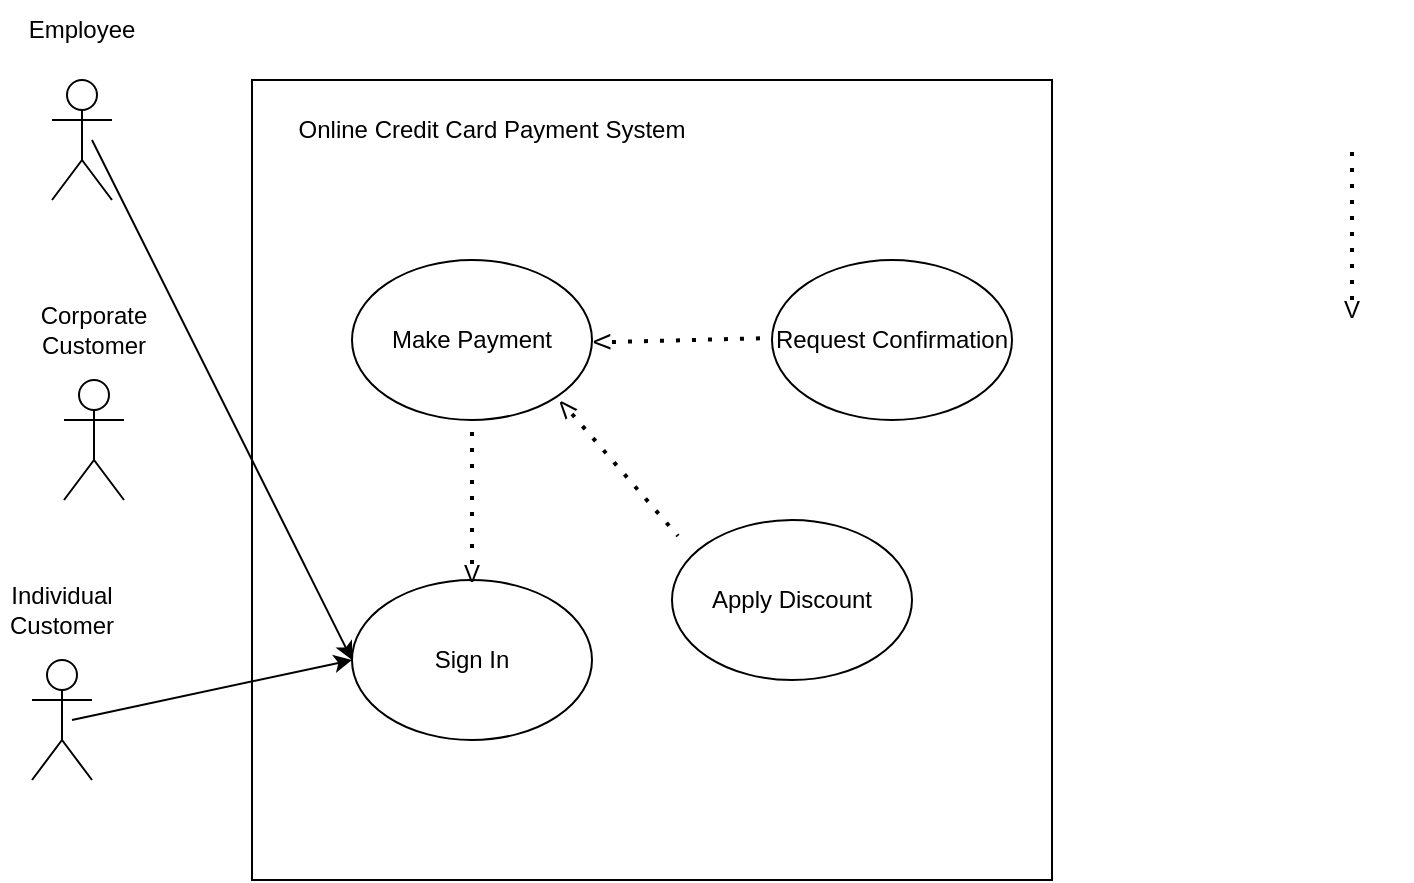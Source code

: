 <mxfile version="24.8.3">
  <diagram name="Page-1" id="BeLVxV9uaGs0DWx5FRq9">
    <mxGraphModel dx="594" dy="636" grid="1" gridSize="10" guides="1" tooltips="1" connect="1" arrows="1" fold="1" page="1" pageScale="1" pageWidth="850" pageHeight="1100" math="0" shadow="0">
      <root>
        <mxCell id="0" />
        <mxCell id="1" parent="0" />
        <mxCell id="3LZYcf3ecd13g1_J7bfZ-35" value="" style="group" vertex="1" connectable="0" parent="1">
          <mxGeometry x="210" y="130" width="400" height="400" as="geometry" />
        </mxCell>
        <mxCell id="3LZYcf3ecd13g1_J7bfZ-20" value="" style="whiteSpace=wrap;html=1;aspect=fixed;" vertex="1" parent="3LZYcf3ecd13g1_J7bfZ-35">
          <mxGeometry width="400" height="400" as="geometry" />
        </mxCell>
        <mxCell id="3LZYcf3ecd13g1_J7bfZ-34" value="Online Credit Card Payment System" style="text;html=1;align=center;verticalAlign=middle;whiteSpace=wrap;rounded=0;" vertex="1" parent="3LZYcf3ecd13g1_J7bfZ-35">
          <mxGeometry x="10" y="10" width="220" height="30" as="geometry" />
        </mxCell>
        <mxCell id="3LZYcf3ecd13g1_J7bfZ-19" value="&lt;div&gt;Sign In&lt;/div&gt;" style="ellipse;whiteSpace=wrap;html=1;" vertex="1" parent="3LZYcf3ecd13g1_J7bfZ-35">
          <mxGeometry x="50" y="250" width="120" height="80" as="geometry" />
        </mxCell>
        <mxCell id="3LZYcf3ecd13g1_J7bfZ-32" value="Apply Discount" style="ellipse;whiteSpace=wrap;html=1;" vertex="1" parent="3LZYcf3ecd13g1_J7bfZ-35">
          <mxGeometry x="210" y="220" width="120" height="80" as="geometry" />
        </mxCell>
        <mxCell id="3LZYcf3ecd13g1_J7bfZ-18" value="Make Payment" style="ellipse;whiteSpace=wrap;html=1;" vertex="1" parent="3LZYcf3ecd13g1_J7bfZ-35">
          <mxGeometry x="50" y="90" width="120" height="80" as="geometry" />
        </mxCell>
        <mxCell id="3LZYcf3ecd13g1_J7bfZ-33" value="Request Confirmation" style="ellipse;whiteSpace=wrap;html=1;" vertex="1" parent="3LZYcf3ecd13g1_J7bfZ-35">
          <mxGeometry x="260" y="90" width="120" height="80" as="geometry" />
        </mxCell>
        <mxCell id="3LZYcf3ecd13g1_J7bfZ-81" value="" style="group" vertex="1" connectable="0" parent="3LZYcf3ecd13g1_J7bfZ-35">
          <mxGeometry x="80" y="170" width="60" height="90" as="geometry" />
        </mxCell>
        <mxCell id="3LZYcf3ecd13g1_J7bfZ-82" value="" style="endArrow=none;dashed=1;html=1;dashPattern=1 3;strokeWidth=2;rounded=0;" edge="1" parent="3LZYcf3ecd13g1_J7bfZ-81">
          <mxGeometry width="50" height="50" relative="1" as="geometry">
            <mxPoint x="30" y="72" as="sourcePoint" />
            <mxPoint x="30" as="targetPoint" />
          </mxGeometry>
        </mxCell>
        <mxCell id="3LZYcf3ecd13g1_J7bfZ-83" value="V" style="text;html=1;align=center;verticalAlign=middle;whiteSpace=wrap;rounded=0;" vertex="1" parent="3LZYcf3ecd13g1_J7bfZ-81">
          <mxGeometry y="63" width="60" height="27" as="geometry" />
        </mxCell>
        <mxCell id="3LZYcf3ecd13g1_J7bfZ-86" value="" style="group;rotation=139;" vertex="1" connectable="0" parent="3LZYcf3ecd13g1_J7bfZ-35">
          <mxGeometry x="150" y="140" width="60" height="100" as="geometry" />
        </mxCell>
        <mxCell id="3LZYcf3ecd13g1_J7bfZ-87" value="" style="endArrow=none;dashed=1;html=1;dashPattern=1 3;strokeWidth=2;rounded=0;" edge="1" parent="3LZYcf3ecd13g1_J7bfZ-86">
          <mxGeometry width="50" height="50" relative="1" as="geometry">
            <mxPoint x="10" y="27" as="sourcePoint" />
            <mxPoint x="63" y="88" as="targetPoint" />
          </mxGeometry>
        </mxCell>
        <mxCell id="3LZYcf3ecd13g1_J7bfZ-88" value="V" style="text;html=1;align=center;verticalAlign=middle;whiteSpace=wrap;rounded=0;rotation=139;" vertex="1" parent="3LZYcf3ecd13g1_J7bfZ-86">
          <mxGeometry x="-23" y="9" width="60" height="30" as="geometry" />
        </mxCell>
        <mxCell id="3LZYcf3ecd13g1_J7bfZ-89" value="" style="group;rotation=89;" vertex="1" connectable="0" parent="3LZYcf3ecd13g1_J7bfZ-35">
          <mxGeometry x="180" y="80" width="60" height="100" as="geometry" />
        </mxCell>
        <mxCell id="3LZYcf3ecd13g1_J7bfZ-90" value="" style="endArrow=none;dashed=1;html=1;dashPattern=1 3;strokeWidth=2;rounded=0;" edge="1" parent="3LZYcf3ecd13g1_J7bfZ-89">
          <mxGeometry width="50" height="50" relative="1" as="geometry">
            <mxPoint y="51" as="sourcePoint" />
            <mxPoint x="80" y="49" as="targetPoint" />
          </mxGeometry>
        </mxCell>
        <mxCell id="3LZYcf3ecd13g1_J7bfZ-91" value="V" style="text;html=1;align=center;verticalAlign=middle;whiteSpace=wrap;rounded=0;rotation=89;" vertex="1" parent="3LZYcf3ecd13g1_J7bfZ-89">
          <mxGeometry x="-35" y="36" width="60" height="30" as="geometry" />
        </mxCell>
        <mxCell id="3LZYcf3ecd13g1_J7bfZ-4" value="" style="group" vertex="1" connectable="0" parent="1">
          <mxGeometry x="100" y="240" width="61" height="100" as="geometry" />
        </mxCell>
        <mxCell id="3LZYcf3ecd13g1_J7bfZ-1" value="" style="group" vertex="1" connectable="0" parent="3LZYcf3ecd13g1_J7bfZ-4">
          <mxGeometry y="15" width="60" height="85" as="geometry" />
        </mxCell>
        <object label="Actor" id="3LZYcf3ecd13g1_J7bfZ-2">
          <mxCell style="shape=umlActor;verticalLabelPosition=bottom;verticalAlign=top;html=1;outlineConnect=0;noLabel=1;labelPadding=0;" vertex="1" parent="3LZYcf3ecd13g1_J7bfZ-1">
            <mxGeometry x="16" y="25" width="30" height="60" as="geometry" />
          </mxCell>
        </object>
        <mxCell id="3LZYcf3ecd13g1_J7bfZ-3" value="Corporate Customer" style="text;html=1;align=center;verticalAlign=middle;whiteSpace=wrap;rounded=0;" vertex="1" parent="3LZYcf3ecd13g1_J7bfZ-4">
          <mxGeometry x="1" width="60" height="30" as="geometry" />
        </mxCell>
        <mxCell id="3LZYcf3ecd13g1_J7bfZ-5" value="" style="group" vertex="1" connectable="0" parent="1">
          <mxGeometry x="84" y="380" width="61" height="100" as="geometry" />
        </mxCell>
        <mxCell id="3LZYcf3ecd13g1_J7bfZ-6" value="" style="group" vertex="1" connectable="0" parent="3LZYcf3ecd13g1_J7bfZ-5">
          <mxGeometry y="15" width="60" height="85" as="geometry" />
        </mxCell>
        <object label="Actor" id="3LZYcf3ecd13g1_J7bfZ-7">
          <mxCell style="shape=umlActor;verticalLabelPosition=bottom;verticalAlign=top;html=1;outlineConnect=0;noLabel=1;labelPadding=0;" vertex="1" parent="3LZYcf3ecd13g1_J7bfZ-6">
            <mxGeometry x="16" y="25" width="30" height="60" as="geometry" />
          </mxCell>
        </object>
        <mxCell id="3LZYcf3ecd13g1_J7bfZ-37" value="" style="endArrow=classic;html=1;rounded=0;entryX=0;entryY=0.5;entryDx=0;entryDy=0;" edge="1" parent="3LZYcf3ecd13g1_J7bfZ-6" target="3LZYcf3ecd13g1_J7bfZ-19">
          <mxGeometry width="50" height="50" relative="1" as="geometry">
            <mxPoint x="36" y="55" as="sourcePoint" />
            <mxPoint x="86" y="5" as="targetPoint" />
          </mxGeometry>
        </mxCell>
        <mxCell id="3LZYcf3ecd13g1_J7bfZ-8" value="Individual Customer" style="text;html=1;align=center;verticalAlign=middle;whiteSpace=wrap;rounded=0;" vertex="1" parent="3LZYcf3ecd13g1_J7bfZ-5">
          <mxGeometry x="1" width="60" height="30" as="geometry" />
        </mxCell>
        <mxCell id="3LZYcf3ecd13g1_J7bfZ-9" value="" style="group" vertex="1" connectable="0" parent="1">
          <mxGeometry x="94" y="90" width="61" height="100" as="geometry" />
        </mxCell>
        <mxCell id="3LZYcf3ecd13g1_J7bfZ-10" value="" style="group" vertex="1" connectable="0" parent="3LZYcf3ecd13g1_J7bfZ-9">
          <mxGeometry y="15" width="60" height="85" as="geometry" />
        </mxCell>
        <object label="Actor" id="3LZYcf3ecd13g1_J7bfZ-11">
          <mxCell style="shape=umlActor;verticalLabelPosition=bottom;verticalAlign=top;html=1;outlineConnect=0;noLabel=1;labelPadding=0;" vertex="1" parent="3LZYcf3ecd13g1_J7bfZ-10">
            <mxGeometry x="16" y="25" width="30" height="60" as="geometry" />
          </mxCell>
        </object>
        <mxCell id="3LZYcf3ecd13g1_J7bfZ-12" value="&lt;div&gt;Employee&lt;/div&gt;" style="text;html=1;align=center;verticalAlign=middle;whiteSpace=wrap;rounded=0;" vertex="1" parent="3LZYcf3ecd13g1_J7bfZ-9">
          <mxGeometry x="1" width="60" height="30" as="geometry" />
        </mxCell>
        <mxCell id="3LZYcf3ecd13g1_J7bfZ-47" value="" style="endArrow=classic;html=1;rounded=0;entryX=0;entryY=0.5;entryDx=0;entryDy=0;" edge="1" parent="1" target="3LZYcf3ecd13g1_J7bfZ-19">
          <mxGeometry width="50" height="50" relative="1" as="geometry">
            <mxPoint x="130" y="160" as="sourcePoint" />
            <mxPoint x="180" y="110" as="targetPoint" />
          </mxGeometry>
        </mxCell>
        <mxCell id="3LZYcf3ecd13g1_J7bfZ-80" value="" style="group" vertex="1" connectable="0" parent="1">
          <mxGeometry x="730" y="160" width="60" height="100" as="geometry" />
        </mxCell>
        <mxCell id="3LZYcf3ecd13g1_J7bfZ-76" value="" style="endArrow=none;dashed=1;html=1;dashPattern=1 3;strokeWidth=2;rounded=0;" edge="1" parent="3LZYcf3ecd13g1_J7bfZ-80">
          <mxGeometry width="50" height="50" relative="1" as="geometry">
            <mxPoint x="30" y="80" as="sourcePoint" />
            <mxPoint x="30" as="targetPoint" />
          </mxGeometry>
        </mxCell>
        <mxCell id="3LZYcf3ecd13g1_J7bfZ-77" value="V" style="text;html=1;align=center;verticalAlign=middle;whiteSpace=wrap;rounded=0;" vertex="1" parent="3LZYcf3ecd13g1_J7bfZ-80">
          <mxGeometry y="70" width="60" height="30" as="geometry" />
        </mxCell>
      </root>
    </mxGraphModel>
  </diagram>
</mxfile>
